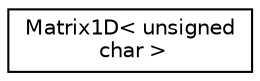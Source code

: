 digraph "Graphical Class Hierarchy"
{
  edge [fontname="Helvetica",fontsize="10",labelfontname="Helvetica",labelfontsize="10"];
  node [fontname="Helvetica",fontsize="10",shape=record];
  rankdir="LR";
  Node0 [label="Matrix1D\< unsigned\l char \>",height=0.2,width=0.4,color="black", fillcolor="white", style="filled",URL="$classMatrix1D.html"];
}
